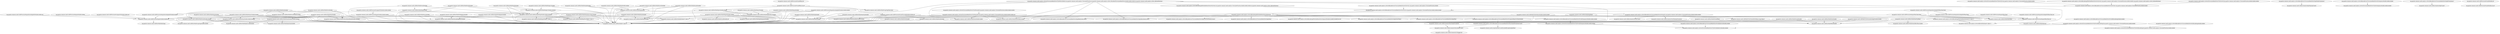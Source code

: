 digraph G {
  "org.apache.commons.math.util$FastMath#nextUp(double)" -> "org.apache.commons.math.util$FastMath#<clinit>()";
  "org.apache.commons.math.util$FastMath#nextUp(double)" -> "org.apache.commons.math.util$FastMath#nextAfter(double,double)";
  "org.apache.commons.math.util$FastMath#toRadians(double)" -> "org.apache.commons.math.util$FastMath#<clinit>()";
  "org.apache.commons.math.util$FastMath#toRadians(double)" -> "org.apache.commons.math.util$FastMath#doubleHighPart(double)";
  "org.apache.commons.math.analysis.solvers$BracketingNthOrderBrentSolver#doSolve()" -> "org.apache.commons.math.analysis.solvers$BaseAbstractUnivariateRealSolver#getMin()";
  "org.apache.commons.math.analysis.solvers$BracketingNthOrderBrentSolver#doSolve()" -> "org.apache.commons.math.util$Precision#equals(double,double,int)";
  "org.apache.commons.math.analysis.solvers$BracketingNthOrderBrentSolver#doSolve()" -> "org.apache.commons.math.util$FastMath#<clinit>()";
  "org.apache.commons.math.analysis.solvers$BracketingNthOrderBrentSolver#doSolve()" -> "org.apache.commons.math.util$FastMath#max(double,double)";
  "org.apache.commons.math.analysis.solvers$BracketingNthOrderBrentSolver#doSolve()" -> "org.apache.commons.math.analysis.solvers$BaseAbstractUnivariateRealSolver#verifySequence(double,double,double)";
  "org.apache.commons.math.analysis.solvers$BracketingNthOrderBrentSolver#doSolve()" -> "org.apache.commons.math.analysis.solvers$BracketingNthOrderBrentSolver$1#<clinit>()";
  "org.apache.commons.math.analysis.solvers$BracketingNthOrderBrentSolver#doSolve()" -> "org.apache.commons.math.analysis.solvers$BaseAbstractUnivariateRealSolver#getFunctionValueAccuracy()";
  "org.apache.commons.math.analysis.solvers$BracketingNthOrderBrentSolver#doSolve()" -> "org.apache.commons.math.analysis.solvers$BaseAbstractUnivariateRealSolver#computeObjectiveValue(double)";
  "org.apache.commons.math.analysis.solvers$BracketingNthOrderBrentSolver#doSolve()" -> "org.apache.commons.math.analysis.solvers$BaseAbstractUnivariateRealSolver#getAbsoluteAccuracy()";
  "org.apache.commons.math.analysis.solvers$BracketingNthOrderBrentSolver#doSolve()" -> "org.apache.commons.math.analysis.solvers$BaseAbstractUnivariateRealSolver#getMax()";
  "org.apache.commons.math.analysis.solvers$BracketingNthOrderBrentSolver#doSolve()" -> "org.apache.commons.math.analysis.solvers$BaseAbstractUnivariateRealSolver#getRelativeAccuracy()";
  "org.apache.commons.math.analysis.solvers$BracketingNthOrderBrentSolver#doSolve()" -> "org.apache.commons.math.analysis.solvers$BracketingNthOrderBrentSolver#guessX(double,double[],double[],int,int)";
  "org.apache.commons.math.analysis.solvers$BracketingNthOrderBrentSolver#doSolve()" -> "org.apache.commons.math.analysis.solvers$BaseAbstractUnivariateRealSolver#getStartValue()";
  "org.apache.commons.math.analysis.solvers$BracketingNthOrderBrentSolver#doSolve()" -> "org.apache.commons.math.util$FastMath#abs(double)";
  "org.apache.commons.math.util$MathUtils#reduce(double,double,double)" -> "org.apache.commons.math.util$FastMath#<clinit>()";
  "org.apache.commons.math.util$MathUtils#reduce(double,double,double)" -> "org.apache.commons.math.util$FastMath#floor(double)";
  "org.apache.commons.math.util$MathUtils#reduce(double,double,double)" -> "org.apache.commons.math.util$FastMath#abs(double)";
  "org.apache.commons.math.util$Precision#equalsIncludingNaN(float,float,int)" -> "org.apache.commons.math.util$Precision#equals(float,float,int)";
  "org.apache.commons.math.util$Precision#equals(float,float,int)" -> "org.apache.commons.math.util$FastMath#abs(int)";
  "org.apache.commons.math.util$Precision#equals(float,float,int)" -> "org.apache.commons.math.util$FastMath#<clinit>()";
  "org.apache.commons.math.util$Precision#equals(float,float,float)" -> "org.apache.commons.math.util$FastMath#<clinit>()";
  "org.apache.commons.math.util$Precision#equals(float,float,float)" -> "org.apache.commons.math.util$Precision#equals(float,float,int)";
  "org.apache.commons.math.util$Precision#equals(float,float,float)" -> "org.apache.commons.math.util$FastMath#abs(float)";
  "org.apache.commons.math.util$FastMath#log(double,double[])" -> "org.apache.commons.math.util$FastMath#<clinit>()";
  "org.apache.commons.math.util$FastMath#log(double,double[])" -> "org.apache.commons.math.util$FastMath$lnMant#<clinit>()";
  "org.apache.commons.math.util$FastMath#asinh(double)" -> "org.apache.commons.math.util$FastMath#log(double)";
  "org.apache.commons.math.util$FastMath#asinh(double)" -> "org.apache.commons.math.util$FastMath#sqrt(double)";
  "org.apache.commons.math.util$FastMath#asinh(double)" -> "org.apache.commons.math.util$FastMath#<clinit>()";
  "org.apache.commons.math.util$FastMath#log(double)" -> "org.apache.commons.math.util$FastMath#log(double,double[])";
  "org.apache.commons.math.util$FastMath#log(double)" -> "org.apache.commons.math.util$FastMath#<clinit>()";
  "org.apache.commons.math.util$FastMath#tan(double)" -> "org.apache.commons.math.util$FastMath#<clinit>()";
  "org.apache.commons.math.util$FastMath#tan(double)" -> "org.apache.commons.math.util$FastMath#tanQ(double,double,boolean)";
  "org.apache.commons.math.util$FastMath#tan(double)" -> "org.apache.commons.math.util$FastMath#reducePayneHanek(double,double[])";
  "org.apache.commons.math.util$FastMath#cos(double)" -> "org.apache.commons.math.util$FastMath#reducePayneHanek(double,double[])";
  "org.apache.commons.math.util$FastMath#cos(double)" -> "org.apache.commons.math.util$FastMath#<clinit>()";
  "org.apache.commons.math.util$FastMath#cos(double)" -> "org.apache.commons.math.util$FastMath#cosQ(double,double)";
  "org.apache.commons.math.util$FastMath#cos(double)" -> "org.apache.commons.math.util$FastMath#sinQ(double,double)";
  "org.apache.commons.math.util$FastMath#reducePayneHanek(double,double[])" -> "org.apache.commons.math.util$FastMath#<clinit>()";
  "org.apache.commons.math.util$Precision#equals(double,double,int)" -> "org.apache.commons.math.util$FastMath#<clinit>()";
  "org.apache.commons.math.util$Precision#equals(double,double,int)" -> "org.apache.commons.math.util$FastMath#abs(long)";
  "org.apache.commons.math.util$Precision#equalsIncludingNaN(float,float)" -> "org.apache.commons.math.util$Precision#equals(float,float,int)";
  "org.apache.commons.math.util$FastMath#log10(double)" -> "org.apache.commons.math.util$FastMath#<clinit>()";
  "org.apache.commons.math.util$FastMath#log10(double)" -> "org.apache.commons.math.util$FastMath#log(double,double[])";
  "org.apache.commons.math.util$FastMath#toDegrees(double)" -> "org.apache.commons.math.util$FastMath#doubleHighPart(double)";
  "org.apache.commons.math.util$FastMath#toDegrees(double)" -> "org.apache.commons.math.util$FastMath#<clinit>()";
  "org.apache.commons.math.util$FastMath$lnMant#<clinit>()" -> "org.apache.commons.math.util$FastMath#<clinit>()";
  "org.apache.commons.math.util$FastMath#tanh(double)" -> "org.apache.commons.math.util$FastMath#expm1(double,double[])";
  "org.apache.commons.math.util$FastMath#tanh(double)" -> "org.apache.commons.math.util$FastMath#exp(double,double,double[])";
  "org.apache.commons.math.util$FastMath#tanh(double)" -> "org.apache.commons.math.util$FastMath#<clinit>()";
  "org.apache.commons.math.util$FastMath#expm1(double,double[])" -> "org.apache.commons.math.util$FastMath#<clinit>()";
  "org.apache.commons.math.util$FastMath#expm1(double,double[])" -> "org.apache.commons.math.util$FastMath#exp(double,double,double[])";
  "org.apache.commons.math.util$FastMath#expm1(double,double[])" -> "org.apache.commons.math.util$FastMath$ExpFracTable#<clinit>()";
  "org.apache.commons.math.util$FastMath#atan2(double,double)" -> "org.apache.commons.math.util$FastMath#atan(double,double,boolean)";
  "org.apache.commons.math.util$FastMath#atan2(double,double)" -> "org.apache.commons.math.util$FastMath#copySign(double,double)";
  "org.apache.commons.math.util$FastMath#atan2(double,double)" -> "org.apache.commons.math.util$FastMath#doubleHighPart(double)";
  "org.apache.commons.math.util$FastMath#atan2(double,double)" -> "org.apache.commons.math.util$FastMath#<clinit>()";
  "org.apache.commons.math.util$FastMath#atan(double,double,boolean)" -> "org.apache.commons.math.util$FastMath#copySign(double,double)";
  "org.apache.commons.math.util$FastMath#atan(double,double,boolean)" -> "org.apache.commons.math.util$FastMath#<clinit>()";
  "org.apache.commons.math.analysis.solvers$BaseAbstractUnivariateRealSolver#verifyInterval(double,double)" -> "org.apache.commons.math.analysis.solvers$UnivariateRealSolverUtils#verifyInterval(double,double)";
  "org.apache.commons.math.util$FastMath#asin(double)" -> "org.apache.commons.math.util$FastMath#atan(double,double,boolean)";
  "org.apache.commons.math.util$FastMath#asin(double)" -> "org.apache.commons.math.util$FastMath#sqrt(double)";
  "org.apache.commons.math.util$FastMath#asin(double)" -> "org.apache.commons.math.util$FastMath#<clinit>()";
  "org.apache.commons.math.util$FastMath#cosQ(double,double)" -> "org.apache.commons.math.util$FastMath#<clinit>()";
  "org.apache.commons.math.util$FastMath#cosQ(double,double)" -> "org.apache.commons.math.util$FastMath#sinQ(double,double)";
  "org.apache.commons.math.util$FastMath#expm1(double)" -> "org.apache.commons.math.util$FastMath#<clinit>()";
  "org.apache.commons.math.util$FastMath#expm1(double)" -> "org.apache.commons.math.util$FastMath#expm1(double,double[])";
  "org.apache.commons.math.util$Precision#equalsIncludingNaN(double,double,double)" -> "org.apache.commons.math.util$Precision#equalsIncludingNaN(double,double)";
  "org.apache.commons.math.util$Precision#equalsIncludingNaN(double,double,double)" -> "org.apache.commons.math.util$FastMath#<clinit>()";
  "org.apache.commons.math.util$Precision#equalsIncludingNaN(double,double,double)" -> "org.apache.commons.math.util$FastMath#abs(double)";
  "org.apache.commons.math.util$Precision#equalsIncludingNaN(double,double)" -> "org.apache.commons.math.util$Precision#equals(double,double,int)";
  "org.apache.commons.math.util$FastMath#cosh(double)" -> "org.apache.commons.math.util$FastMath#exp(double)";
  "org.apache.commons.math.util$FastMath#cosh(double)" -> "org.apache.commons.math.util$FastMath#<clinit>()";
  "org.apache.commons.math.util$FastMath#cosh(double)" -> "org.apache.commons.math.util$FastMath#exp(double,double,double[])";
  "org.apache.commons.math.util$FastMath#exp(double)" -> "org.apache.commons.math.util$FastMath#exp(double,double,double[])";
  "org.apache.commons.math.util$FastMath#exp(double)" -> "org.apache.commons.math.util$FastMath#<clinit>()";
  "org.apache.commons.math.util$FastMath#ceil(double)" -> "org.apache.commons.math.util$FastMath#floor(double)";
  "org.apache.commons.math.util$FastMath#ceil(double)" -> "org.apache.commons.math.util$FastMath#<clinit>()";
  "org.apache.commons.math.util$FastMath#main(java.lang.String[])" -> "org.apache.commons.math.util$FastMath$ExpIntTable#<clinit>()";
  "org.apache.commons.math.util$FastMath#main(java.lang.String[])" -> "org.apache.commons.math.util$FastMath#<clinit>()";
  "org.apache.commons.math.util$FastMath#main(java.lang.String[])" -> "org.apache.commons.math.util$FastMath$ExpFracTable#<clinit>()";
  "org.apache.commons.math.util$FastMath#main(java.lang.String[])" -> "org.apache.commons.math.util$FastMath$lnMant#<clinit>()";
  "org.apache.commons.math.util$FastMath$ExpIntTable#<clinit>()" -> "org.apache.commons.math.util$FastMath#<clinit>()";
  "org.apache.commons.math.util$FastMath#sinh(double)" -> "org.apache.commons.math.util$FastMath#exp(double,double,double[])";
  "org.apache.commons.math.util$FastMath#sinh(double)" -> "org.apache.commons.math.util$FastMath#expm1(double,double[])";
  "org.apache.commons.math.util$FastMath#sinh(double)" -> "org.apache.commons.math.util$FastMath#exp(double)";
  "org.apache.commons.math.util$FastMath#sinh(double)" -> "org.apache.commons.math.util$FastMath#<clinit>()";
  "org.apache.commons.math.util$FastMath#exp(double,double,double[])" -> "org.apache.commons.math.util$FastMath$ExpFracTable#<clinit>()";
  "org.apache.commons.math.util$FastMath#exp(double,double,double[])" -> "org.apache.commons.math.util$FastMath#<clinit>()";
  "org.apache.commons.math.util$FastMath#exp(double,double,double[])" -> "org.apache.commons.math.util$FastMath$ExpIntTable#<clinit>()";
  "org.apache.commons.math.util$Precision#round(float,int,int)" -> "org.apache.commons.math.util$FastMath#<clinit>()";
  "org.apache.commons.math.util$Precision#round(float,int,int)" -> "org.apache.commons.math.util$FastMath#pow(double,double)";
  "org.apache.commons.math.util$Precision#round(float,int,int)" -> "org.apache.commons.math.util$Precision#roundUnscaled(double,double,int)";
  "org.apache.commons.math.util$Precision#round(float,int,int)" -> "org.apache.commons.math.util$FastMath#copySign(float,float)";
  "org.apache.commons.math.util$Precision#equals(double,double)" -> "org.apache.commons.math.util$Precision#equals(double,double,int)";
  "org.apache.commons.math.util$FastMath#sinQ(double,double)" -> "org.apache.commons.math.util$FastMath#<clinit>()";
  "org.apache.commons.math.util$FastMath#sinQ(double,double)" -> "org.apache.commons.math.util$FastMath#polyCosine(double)";
  "org.apache.commons.math.util$FastMath#sinQ(double,double)" -> "org.apache.commons.math.util$FastMath#polySine(double)";
  "org.apache.commons.math.util$FastMath#nextUp(float)" -> "org.apache.commons.math.util$FastMath#<clinit>()";
  "org.apache.commons.math.util$FastMath#nextUp(float)" -> "org.apache.commons.math.util$FastMath#nextAfter(float,double)";
  "org.apache.commons.math.util$FastMath#sin(double)" -> "org.apache.commons.math.util$FastMath#reducePayneHanek(double,double[])";
  "org.apache.commons.math.util$FastMath#sin(double)" -> "org.apache.commons.math.util$FastMath#<clinit>()";
  "org.apache.commons.math.util$FastMath#sin(double)" -> "org.apache.commons.math.util$FastMath#sinQ(double,double)";
  "org.apache.commons.math.util$FastMath#sin(double)" -> "org.apache.commons.math.util$FastMath#cosQ(double,double)";
  "org.apache.commons.math.util$FastMath$ExpFracTable#<clinit>()" -> "org.apache.commons.math.util$FastMath#<clinit>()";
  "org.apache.commons.math.util$Precision#equals(double,double,double)" -> "org.apache.commons.math.util$Precision#equals(double,double,int)";
  "org.apache.commons.math.util$Precision#equals(double,double,double)" -> "org.apache.commons.math.util$FastMath#<clinit>()";
  "org.apache.commons.math.util$Precision#equals(double,double,double)" -> "org.apache.commons.math.util$FastMath#abs(double)";
  "org.apache.commons.math.analysis.solvers$UnivariateRealSolverUtils#forceSide(int,org.apache.commons.math.analysis.UnivariateFunction,org.apache.commons.math.analysis.solvers.BracketedUnivariateRealSolver,double,double,double,org.apache.commons.math.analysis.solvers.AllowedSolution)" -> "org.apache.commons.math.analysis.solvers$AllowedSolution#<clinit>()";
  "org.apache.commons.math.analysis.solvers$UnivariateRealSolverUtils#forceSide(int,org.apache.commons.math.analysis.UnivariateFunction,org.apache.commons.math.analysis.solvers.BracketedUnivariateRealSolver,double,double,double,org.apache.commons.math.analysis.solvers.AllowedSolution)" -> "org.apache.commons.math.util$FastMath#<clinit>()";
  "org.apache.commons.math.analysis.solvers$UnivariateRealSolverUtils#forceSide(int,org.apache.commons.math.analysis.UnivariateFunction,org.apache.commons.math.analysis.solvers.BracketedUnivariateRealSolver,double,double,double,org.apache.commons.math.analysis.solvers.AllowedSolution)" -> "org.apache.commons.math.analysis.solvers$BaseAbstractUnivariateRealSolver#getAbsoluteAccuracy()";
  "org.apache.commons.math.analysis.solvers$UnivariateRealSolverUtils#forceSide(int,org.apache.commons.math.analysis.UnivariateFunction,org.apache.commons.math.analysis.solvers.BracketedUnivariateRealSolver,double,double,double,org.apache.commons.math.analysis.solvers.AllowedSolution)" -> "org.apache.commons.math.util$FastMath#max(double,double)";
  "org.apache.commons.math.analysis.solvers$UnivariateRealSolverUtils#forceSide(int,org.apache.commons.math.analysis.UnivariateFunction,org.apache.commons.math.analysis.solvers.BracketedUnivariateRealSolver,double,double,double,org.apache.commons.math.analysis.solvers.AllowedSolution)" -> "org.apache.commons.math.util$FastMath#abs(double)";
  "org.apache.commons.math.analysis.solvers$UnivariateRealSolverUtils#forceSide(int,org.apache.commons.math.analysis.UnivariateFunction,org.apache.commons.math.analysis.solvers.BracketedUnivariateRealSolver,double,double,double,org.apache.commons.math.analysis.solvers.AllowedSolution)" -> "org.apache.commons.math.util$FastMath#min(double,double)";
  "org.apache.commons.math.analysis.solvers$UnivariateRealSolverUtils#forceSide(int,org.apache.commons.math.analysis.UnivariateFunction,org.apache.commons.math.analysis.solvers.BracketedUnivariateRealSolver,double,double,double,org.apache.commons.math.analysis.solvers.AllowedSolution)" -> "org.apache.commons.math.analysis.solvers$BracketingNthOrderBrentSolver#solve(int,org.apache.commons.math.analysis.UnivariateFunction,double,double,double,org.apache.commons.math.analysis.solvers.AllowedSolution)";
  "org.apache.commons.math.analysis.solvers$UnivariateRealSolverUtils#forceSide(int,org.apache.commons.math.analysis.UnivariateFunction,org.apache.commons.math.analysis.solvers.BracketedUnivariateRealSolver,double,double,double,org.apache.commons.math.analysis.solvers.AllowedSolution)" -> "org.apache.commons.math.analysis.solvers$BaseAbstractUnivariateRealSolver#getRelativeAccuracy()";
  "org.apache.commons.math.analysis.solvers$UnivariateRealSolverUtils#verifyBracketing(org.apache.commons.math.analysis.UnivariateFunction,double,double)" -> "org.apache.commons.math.analysis.solvers$UnivariateRealSolverUtils#verifyInterval(double,double)";
  "org.apache.commons.math.analysis.solvers$UnivariateRealSolverUtils#verifyBracketing(org.apache.commons.math.analysis.UnivariateFunction,double,double)" -> "org.apache.commons.math.analysis.solvers$UnivariateRealSolverUtils#isBracketing(org.apache.commons.math.analysis.UnivariateFunction,double,double)";
  "org.apache.commons.math.util$Precision#equalsIncludingNaN(float,float,float)" -> "org.apache.commons.math.util$FastMath#<clinit>()";
  "org.apache.commons.math.util$Precision#equalsIncludingNaN(float,float,float)" -> "org.apache.commons.math.util$FastMath#abs(float)";
  "org.apache.commons.math.util$Precision#equalsIncludingNaN(float,float,float)" -> "org.apache.commons.math.util$Precision#equalsIncludingNaN(float,float)";
  "org.apache.commons.math.util$FastMath#cbrt(double)" -> "org.apache.commons.math.util$FastMath#<clinit>()";
  "org.apache.commons.math.analysis.solvers$BaseAbstractUnivariateRealSolver#verifySequence(double,double,double)" -> "org.apache.commons.math.analysis.solvers$UnivariateRealSolverUtils#verifySequence(double,double,double)";
  "org.apache.commons.math.util$FastMath#tanQ(double,double,boolean)" -> "org.apache.commons.math.util$FastMath#polySine(double)";
  "org.apache.commons.math.util$FastMath#tanQ(double,double,boolean)" -> "org.apache.commons.math.util$FastMath#<clinit>()";
  "org.apache.commons.math.util$FastMath#tanQ(double,double,boolean)" -> "org.apache.commons.math.util$FastMath#polyCosine(double)";
  "org.apache.commons.math.analysis.solvers$BaseAbstractUnivariateRealSolver#setup(int,org.apache.commons.math.analysis.UnivariateFunction,double,double,double)" -> "org.apache.commons.math.util$Incrementor#setMaximalCount(int)";
  "org.apache.commons.math.analysis.solvers$BaseAbstractUnivariateRealSolver#setup(int,org.apache.commons.math.analysis.UnivariateFunction,double,double,double)" -> "org.apache.commons.math.util$MathUtils#checkNotNull(java.lang.Object)";
  "org.apache.commons.math.analysis.solvers$BaseAbstractUnivariateRealSolver#setup(int,org.apache.commons.math.analysis.UnivariateFunction,double,double,double)" -> "org.apache.commons.math.util$Incrementor#resetCount()";
  "org.apache.commons.math.util$MathUtils#normalizeAngle(double,double)" -> "org.apache.commons.math.util$FastMath#floor(double)";
  "org.apache.commons.math.util$MathUtils#normalizeAngle(double,double)" -> "org.apache.commons.math.util$FastMath#<clinit>()";
  "org.apache.commons.math.util$Incrementor#incrementCount(int)" -> "org.apache.commons.math.util$Incrementor#incrementCount()";
  "org.apache.commons.math.util$Incrementor#incrementCount()" -> "org.apache.commons.math.util$Incrementor$1#trigger(int)";
  "org.apache.commons.math.util$FastMath#acos(double)" -> "org.apache.commons.math.util$FastMath#doubleHighPart(double)";
  "org.apache.commons.math.util$FastMath#acos(double)" -> "org.apache.commons.math.util$FastMath#atan(double,double,boolean)";
  "org.apache.commons.math.util$FastMath#acos(double)" -> "org.apache.commons.math.util$FastMath#<clinit>()";
  "org.apache.commons.math.util$FastMath#acos(double)" -> "org.apache.commons.math.util$FastMath#sqrt(double)";
  "org.apache.commons.math.analysis.solvers$BaseAbstractUnivariateRealSolver#getMaxEvaluations()" -> "org.apache.commons.math.util$Incrementor#getMaximalCount()";
  "org.apache.commons.math.util$FastMath#acosh(double)" -> "org.apache.commons.math.util$FastMath#sqrt(double)";
  "org.apache.commons.math.util$FastMath#acosh(double)" -> "org.apache.commons.math.util$FastMath#log(double)";
  "org.apache.commons.math.util$FastMath#acosh(double)" -> "org.apache.commons.math.util$FastMath#<clinit>()";
  "org.apache.commons.math.analysis.solvers$BaseAbstractUnivariateRealSolver#isSequence(double,double,double)" -> "org.apache.commons.math.analysis.solvers$UnivariateRealSolverUtils#isSequence(double,double,double)";
  "org.apache.commons.math.util$FastMath#pow(double,double)" -> "org.apache.commons.math.util$FastMath#log(double,double[])";
  "org.apache.commons.math.util$FastMath#pow(double,double)" -> "org.apache.commons.math.util$FastMath#<clinit>()";
  "org.apache.commons.math.util$FastMath#pow(double,double)" -> "org.apache.commons.math.util$FastMath#exp(double,double,double[])";
  "org.apache.commons.math.util$FastMath#hypot(double,double)" -> "org.apache.commons.math.util$FastMath#abs(double)";
  "org.apache.commons.math.util$FastMath#hypot(double,double)" -> "org.apache.commons.math.util$FastMath#sqrt(double)";
  "org.apache.commons.math.util$FastMath#hypot(double,double)" -> "org.apache.commons.math.util$FastMath#<clinit>()";
  "org.apache.commons.math.util$FastMath#hypot(double,double)" -> "org.apache.commons.math.util$FastMath#scalb(double,int)";
  "org.apache.commons.math.util$FastMath#hypot(double,double)" -> "org.apache.commons.math.util$FastMath#getExponent(double)";
  "org.apache.commons.math.util$Precision#roundUnscaled(double,double,int)" -> "org.apache.commons.math.util$FastMath#ceil(double)";
  "org.apache.commons.math.util$Precision#roundUnscaled(double,double,int)" -> "org.apache.commons.math.util$FastMath#nextAfter(double,double)";
  "org.apache.commons.math.util$Precision#roundUnscaled(double,double,int)" -> "org.apache.commons.math.util$FastMath#<clinit>()";
  "org.apache.commons.math.util$Precision#roundUnscaled(double,double,int)" -> "org.apache.commons.math.util$FastMath#floor(double)";
  "org.apache.commons.math.analysis.solvers$BracketingNthOrderBrentSolver$1#<clinit>()" -> "org.apache.commons.math.analysis.solvers$AllowedSolution#<clinit>()";
  "org.apache.commons.math.analysis.solvers$BaseAbstractUnivariateRealSolver#verifyBracketing(double,double)" -> "org.apache.commons.math.analysis.solvers$UnivariateRealSolverUtils#verifyBracketing(org.apache.commons.math.analysis.UnivariateFunction,double,double)";
  "org.apache.commons.math.util$FastMath#ulp(float)" -> "org.apache.commons.math.util$FastMath#<clinit>()";
  "org.apache.commons.math.util$FastMath#ulp(float)" -> "org.apache.commons.math.util$FastMath#abs(float)";
  "org.apache.commons.math.util$FastMath#atanh(double)" -> "org.apache.commons.math.util$FastMath#<clinit>()";
  "org.apache.commons.math.util$FastMath#atanh(double)" -> "org.apache.commons.math.util$FastMath#log(double)";
  "org.apache.commons.math.util$FastMath#round(float)" -> "org.apache.commons.math.util$FastMath#floor(double)";
  "org.apache.commons.math.util$FastMath#round(float)" -> "org.apache.commons.math.util$FastMath#<clinit>()";
  "org.apache.commons.math.analysis.solvers$BracketingNthOrderBrentSolver#solve(int,org.apache.commons.math.analysis.UnivariateFunction,double,double,org.apache.commons.math.analysis.solvers.AllowedSolution)" -> "org.apache.commons.math.analysis.solvers$BaseAbstractUnivariateRealSolver#solve(int,org.apache.commons.math.analysis.UnivariateFunction,double,double)";
  "org.apache.commons.math.analysis.solvers$BaseAbstractUnivariateRealSolver#solve(int,org.apache.commons.math.analysis.UnivariateFunction,double,double)" -> "org.apache.commons.math.analysis.solvers$BaseAbstractUnivariateRealSolver#solve(int,org.apache.commons.math.analysis.UnivariateFunction,double,double,double)";
  "org.apache.commons.math.util$FastMath#log1p(double)" -> "org.apache.commons.math.util$FastMath#log(double,double[])";
  "org.apache.commons.math.util$FastMath#log1p(double)" -> "org.apache.commons.math.util$FastMath#<clinit>()";
  "org.apache.commons.math.util$FastMath#atan(double)" -> "org.apache.commons.math.util$FastMath#<clinit>()";
  "org.apache.commons.math.util$FastMath#atan(double)" -> "org.apache.commons.math.util$FastMath#atan(double,double,boolean)";
  "org.apache.commons.math.util$Precision#compareTo(double,double,double)" -> "org.apache.commons.math.util$Precision#equals(double,double,double)";
  "org.apache.commons.math.util$FastMath#rint(double)" -> "org.apache.commons.math.util$FastMath#floor(double)";
  "org.apache.commons.math.util$FastMath#rint(double)" -> "org.apache.commons.math.util$FastMath#<clinit>()";
  "org.apache.commons.math.analysis.solvers$BaseAbstractUnivariateRealSolver#incrementEvaluationCount()" -> "org.apache.commons.math.util$Incrementor#incrementCount()";
  "org.apache.commons.math.analysis.solvers$BaseAbstractUnivariateRealSolver#incrementEvaluationCount()" -> "org.apache.commons.math.exception$MaxCountExceededException#getMax()";
  "org.apache.commons.math.analysis.solvers$BracketingNthOrderBrentSolver#solve(int,org.apache.commons.math.analysis.UnivariateFunction,double,double,double,org.apache.commons.math.analysis.solvers.AllowedSolution)" -> "org.apache.commons.math.analysis.solvers$BaseAbstractUnivariateRealSolver#solve(int,org.apache.commons.math.analysis.UnivariateFunction,double,double,double)";
  "org.apache.commons.math.analysis.solvers$BaseAbstractUnivariateRealSolver#solve(int,org.apache.commons.math.analysis.UnivariateFunction,double,double,double)" -> "org.apache.commons.math.analysis.solvers$BaseAbstractUnivariateRealSolver#setup(int,org.apache.commons.math.analysis.UnivariateFunction,double,double,double)";
  "org.apache.commons.math.analysis.solvers$BaseAbstractUnivariateRealSolver#solve(int,org.apache.commons.math.analysis.UnivariateFunction,double,double,double)" -> "org.apache.commons.math.analysis.solvers$BracketingNthOrderBrentSolver#doSolve()";
  "org.apache.commons.math.util$FastMath#ulp(double)" -> "org.apache.commons.math.util$FastMath#abs(double)";
  "org.apache.commons.math.util$FastMath#ulp(double)" -> "org.apache.commons.math.util$FastMath#<clinit>()";
  "org.apache.commons.math.analysis.solvers$BaseAbstractUnivariateRealSolver#computeObjectiveValue(double)" -> "org.apache.commons.math.analysis.solvers$BaseAbstractUnivariateRealSolver#incrementEvaluationCount()";
  "org.apache.commons.math.util$Precision#compareTo(double,double,int)" -> "org.apache.commons.math.util$Precision#equals(double,double,int)";
  "org.apache.commons.math.analysis.solvers$UnivariateRealSolverUtils#solve(org.apache.commons.math.analysis.UnivariateFunction,double,double,double)" -> "org.apache.commons.math.analysis.solvers$BaseAbstractUnivariateRealSolver#solve(int,org.apache.commons.math.analysis.UnivariateFunction,double,double)";
  "org.apache.commons.math.analysis.solvers$UnivariateRealSolverUtils#bracket(org.apache.commons.math.analysis.UnivariateFunction,double,double,double,int)" -> "org.apache.commons.math.util$FastMath#<clinit>()";
  "org.apache.commons.math.analysis.solvers$UnivariateRealSolverUtils#bracket(org.apache.commons.math.analysis.UnivariateFunction,double,double,double,int)" -> "org.apache.commons.math.util$FastMath#max(double,double)";
  "org.apache.commons.math.analysis.solvers$UnivariateRealSolverUtils#bracket(org.apache.commons.math.analysis.UnivariateFunction,double,double,double,int)" -> "org.apache.commons.math.util$FastMath#min(double,double)";
  "org.apache.commons.math.analysis.solvers$UnivariateRealSolverUtils#bracket(org.apache.commons.math.analysis.UnivariateFunction,double,double,double,int)" -> "org.apache.commons.math.analysis.solvers$UnivariateRealSolverUtils#verifySequence(double,double,double)";
  "org.apache.commons.math.util$FastMath#log(double,double)" -> "org.apache.commons.math.util$FastMath#<clinit>()";
  "org.apache.commons.math.util$FastMath#log(double,double)" -> "org.apache.commons.math.util$FastMath#log(double)";
  "org.apache.commons.math.analysis.solvers$BaseAbstractUnivariateRealSolver#getEvaluations()" -> "org.apache.commons.math.util$Incrementor#getCount()";
  "org.apache.commons.math.util$Precision#equalsIncludingNaN(double,double,int)" -> "org.apache.commons.math.util$Precision#equals(double,double,int)";
  "org.apache.commons.math.util$Precision#round(double,int)" -> "org.apache.commons.math.util$Precision#round(double,int,int)";
  "org.apache.commons.math.analysis.solvers$BaseAbstractUnivariateRealSolver#solve(int,org.apache.commons.math.analysis.UnivariateFunction,double)" -> "org.apache.commons.math.analysis.solvers$BaseAbstractUnivariateRealSolver#solve(int,org.apache.commons.math.analysis.UnivariateFunction,double,double,double)";
  "org.apache.commons.math.util$FastMath#round(double)" -> "org.apache.commons.math.util$FastMath#floor(double)";
  "org.apache.commons.math.util$FastMath#round(double)" -> "org.apache.commons.math.util$FastMath#<clinit>()";
  "org.apache.commons.math.util$Precision#equals(float,float)" -> "org.apache.commons.math.util$Precision#equals(float,float,int)";
  "org.apache.commons.math.analysis.solvers$UnivariateRealSolverUtils#solve(org.apache.commons.math.analysis.UnivariateFunction,double,double)" -> "org.apache.commons.math.analysis.solvers$BaseAbstractUnivariateRealSolver#solve(int,org.apache.commons.math.analysis.UnivariateFunction,double,double)";
  "org.apache.commons.math.analysis.solvers$UnivariateRealSolverUtils#verifySequence(double,double,double)" -> "org.apache.commons.math.analysis.solvers$UnivariateRealSolverUtils#verifyInterval(double,double)";
  "org.apache.commons.math.analysis.solvers$UnivariateRealSolverUtils#bracket(org.apache.commons.math.analysis.UnivariateFunction,double,double,double)" -> "org.apache.commons.math.analysis.solvers$UnivariateRealSolverUtils#bracket(org.apache.commons.math.analysis.UnivariateFunction,double,double,double,int)";
  "org.apache.commons.math.util$Precision#round(float,int)" -> "org.apache.commons.math.util$Precision#round(float,int,int)";
  "org.apache.commons.math.analysis.solvers$BaseAbstractUnivariateRealSolver#isBracketing(double,double)" -> "org.apache.commons.math.analysis.solvers$UnivariateRealSolverUtils#isBracketing(org.apache.commons.math.analysis.UnivariateFunction,double,double)";
}
